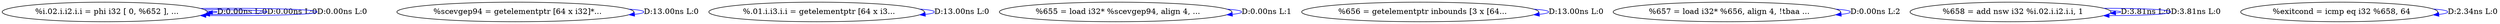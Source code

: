 digraph {
Node0x4183260[label="  %i.02.i.i2.i.i = phi i32 [ 0, %652 ], ..."];
Node0x4183260 -> Node0x4183260[label="D:0.00ns L:0",color=blue];
Node0x4183260 -> Node0x4183260[label="D:0.00ns L:0",color=blue];
Node0x4183260 -> Node0x4183260[label="D:0.00ns L:0",color=blue];
Node0x41833a0[label="  %scevgep94 = getelementptr [64 x i32]*..."];
Node0x41833a0 -> Node0x41833a0[label="D:13.00ns L:0",color=blue];
Node0x41834e0[label="  %.01.i.i3.i.i = getelementptr [64 x i3..."];
Node0x41834e0 -> Node0x41834e0[label="D:13.00ns L:0",color=blue];
Node0x4183620[label="  %655 = load i32* %scevgep94, align 4, ..."];
Node0x4183620 -> Node0x4183620[label="D:0.00ns L:1",color=blue];
Node0x4183760[label="  %656 = getelementptr inbounds [3 x [64..."];
Node0x4183760 -> Node0x4183760[label="D:13.00ns L:0",color=blue];
Node0x41838a0[label="  %657 = load i32* %656, align 4, !tbaa ..."];
Node0x41838a0 -> Node0x41838a0[label="D:0.00ns L:2",color=blue];
Node0x4183b20[label="  %658 = add nsw i32 %i.02.i.i2.i.i, 1"];
Node0x4183b20 -> Node0x4183b20[label="D:3.81ns L:0",color=blue];
Node0x4183b20 -> Node0x4183b20[label="D:3.81ns L:0",color=blue];
Node0x4183c60[label="  %exitcond = icmp eq i32 %658, 64"];
Node0x4183c60 -> Node0x4183c60[label="D:2.34ns L:0",color=blue];
}
